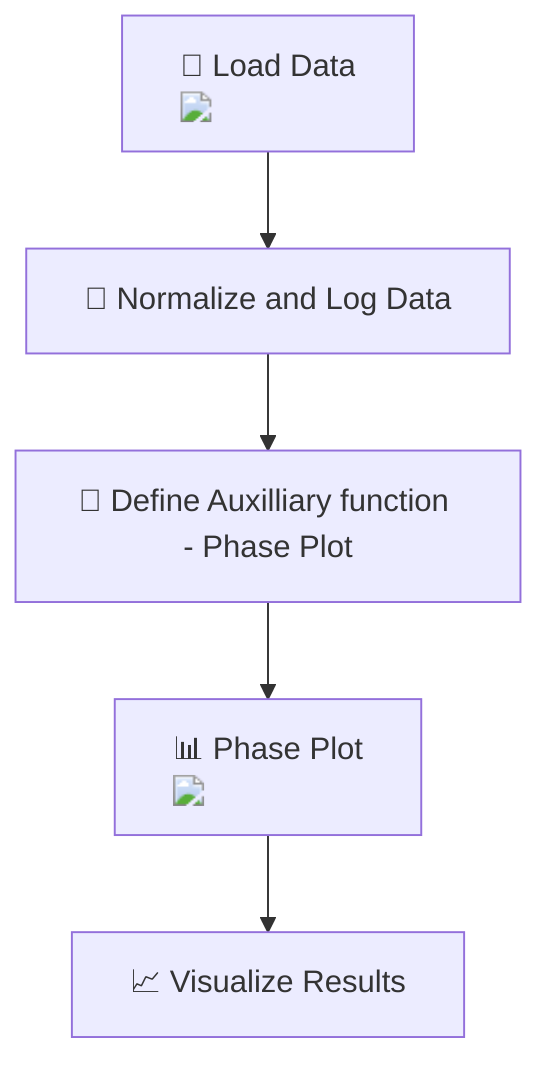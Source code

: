 graph TD;
    A["📁 Load Data <img src='icons/file.svg'/>"] --> B["🔄 Normalize and Log Data"];
    B --> C["🔧 Define Auxilliary function - Phase Plot"];
    C --> D["📊 Phase Plot <img src='dummy_plots/scatter_plot_template.svg'/>"];
    D --> E["📈 Visualize Results"];